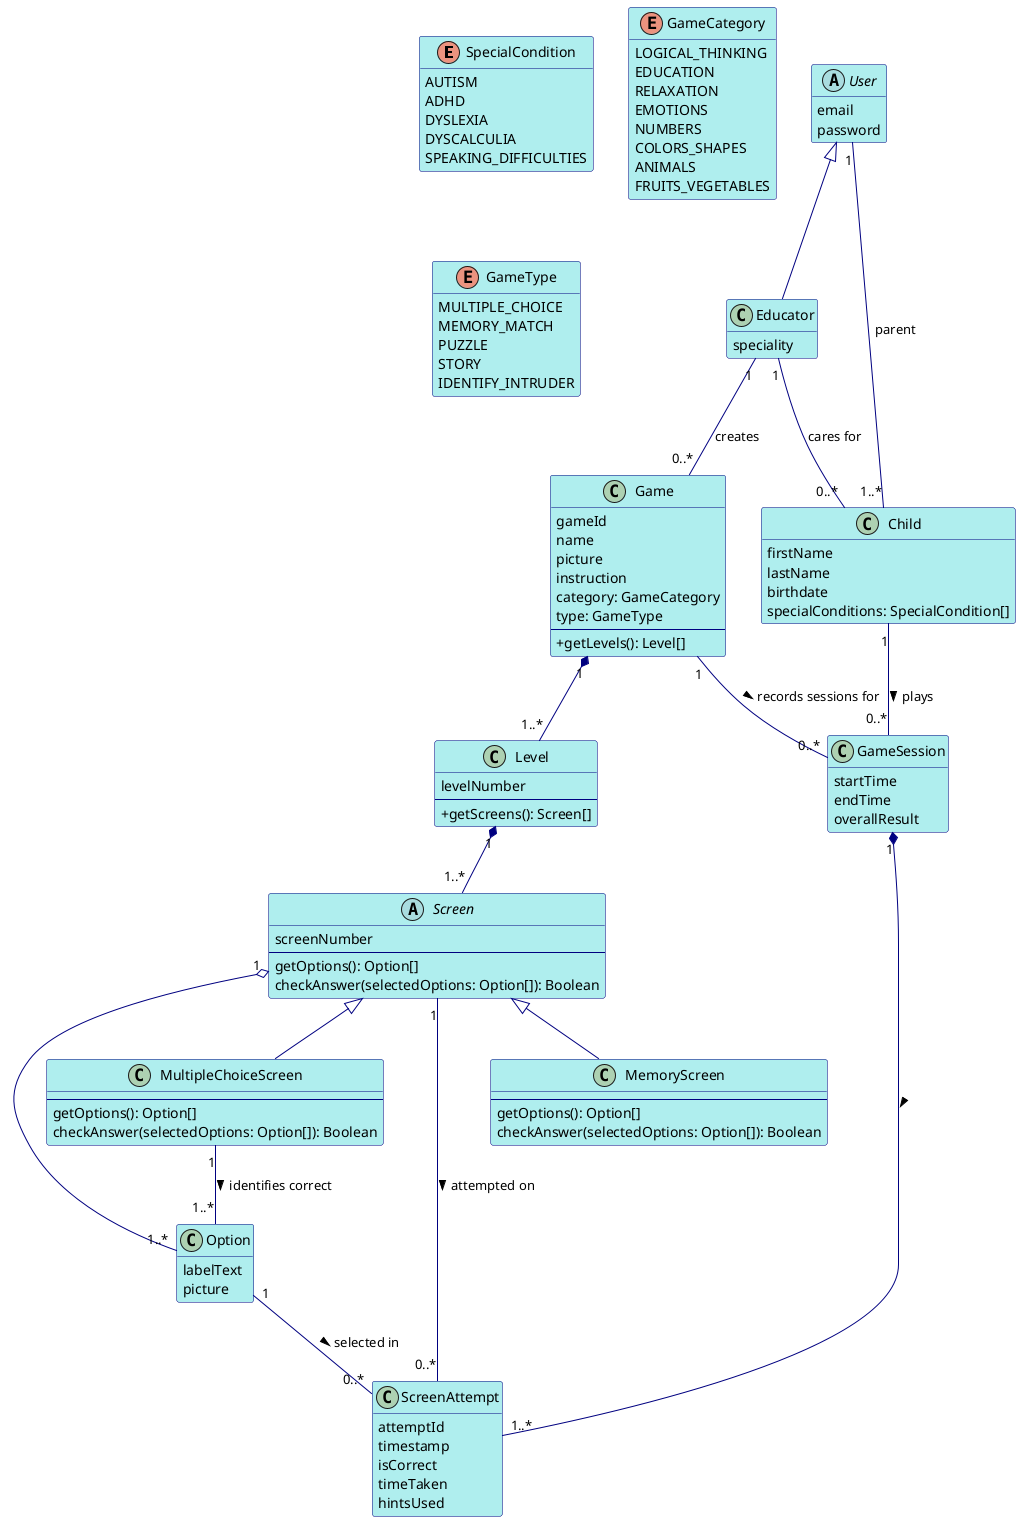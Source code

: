 @startuml
' Basic styling for clarity
skinparam classAttributeIconSize 0
hide empty members
skinparam shadowing false
skinparam defaultFontName Segoe UI
skinparam class {
    BackgroundColor PaleTurquoise
    ArrowColor Navy
    BorderColor Navy
}
skinparam enum {
    BackgroundColor LightYellow
    ArrowColor Olive
    BorderColor Olive
}
skinparam abstract {
    BackgroundColor LightGray
}
skinparam note {
    BackgroundColor LightGrey
    BorderColor Grey
}

' --- Enumerations ---

enum SpecialCondition {
  AUTISM
  ADHD
  DYSLEXIA
  DYSCALCULIA
  SPEAKING_DIFFICULTIES
}

enum GameCategory {
  LOGICAL_THINKING
  EDUCATION
  RELAXATION
  EMOTIONS
  NUMBERS
  COLORS_SHAPES
  ANIMALS
  FRUITS_VEGETABLES
}

enum GameType {
  MULTIPLE_CHOICE
  MEMORY_MATCH
  PUZZLE
  STORY
  IDENTIFY_INTRUDER
}

' --- User Hierarchy ---

abstract class User {
 email
 password
}

class Educator extends User {
  speciality
}

class Child{
  firstName
  lastName
  birthdate
  specialConditions: SpecialCondition[]
}

' --- Game Structure ---

class Game {
  gameId
  name
  picture
  instruction
  category: GameCategory
  type: GameType
  --
  + getLevels(): Level[]
}

class Level {
  levelNumber
  --
  + getScreens(): Screen[]
}

abstract class Screen {
  screenNumber
  --
  getOptions(): Option[]
  checkAnswer(selectedOptions: Option[]): Boolean
}

class MultipleChoiceScreen extends Screen {
  --
  getOptions(): Option[]
  checkAnswer(selectedOptions: Option[]): Boolean
}

class MemoryScreen extends Screen {
  --
  getOptions(): Option[]
  checkAnswer(selectedOptions: Option[]): Boolean
}

class Option {
  labelText
  picture
}

' --- Progress Tracking ---

class GameSession {
  startTime
  endTime
  overallResult
}

class ScreenAttempt {
  attemptId
  timestamp
  isCorrect
  timeTaken
  hintsUsed
}


' --- Relationships ---
Educator "1" -- "0..*" Game : creates
Educator "1" -- "0..*"Child : cares for
User "1" -- "1..*" Child: parent

' Game Structure Relationships
Game "1" *-- "1..*" Level
Level "1" *-- "1..*" Screen
Screen "1" o-- "1..*" Option

MultipleChoiceScreen "1" -- "1..*" Option : identifies correct >

' Progress Tracking Relationships
Child "1" -- "0..*" GameSession : plays >
Game "1" -- "0..*" GameSession : records sessions for >
GameSession "1" *-- "1..*" ScreenAttempt : >
Screen "1" -- "0..*" ScreenAttempt : attempted on >
Option "1" -- "0..*" ScreenAttempt : selected in >
@enduml